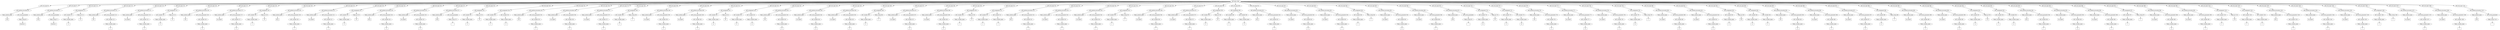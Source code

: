 /*
 * AST in dot format generated by phc -- the PHP compiler
 */

digraph AST {
node_0 [label="AST_php_script"];
node_1 [label="AST_eval_expr (6)"];
node_2 [label="AST_method_invocation (6)"];
node_3 [label="Token_method_name"];
node_4 [label="eval", shape=box]
node_3 -> node_4;
node_5 [label="AST_actual_parameter"];
node_6 [label="Token_string (6)"];
node_7 [label="function f..", shape=box]
node_6 -> node_7;
node_5 -> node_6;
node_2 -> node_5;
node_2 -> node_3;
node_1 -> node_2;
node_8 [label="AST_eval_expr (7)"];
node_9 [label="AST_method_invocation (7)"];
node_10 [label="Token_method_name"];
node_11 [label="eval", shape=box]
node_10 -> node_11;
node_12 [label="AST_actual_parameter"];
node_13 [label="Token_string (7)"];
node_14 [label="function f..", shape=box]
node_13 -> node_14;
node_12 -> node_13;
node_9 -> node_12;
node_9 -> node_10;
node_8 -> node_9;
node_15 [label="AST_eval_expr (11)"];
node_16 [label="AST_assignment (11)"];
node_17 [label="AST_variable (11)"];
node_18 [label="Token_variable_name"];
node_19 [label="a", shape=box]
node_18 -> node_19;
node_17 -> node_18;
node_20 [label="Token_int (11)"];
node_21 [label="10", shape=box]
node_20 -> node_21;
node_16 -> node_20;
node_16 -> node_17;
node_15 -> node_16;
node_22 [label="AST_eval_expr (12)"];
node_23 [label="AST_method_invocation (12)"];
node_24 [label="Token_method_name"];
node_25 [label="fun", shape=box]
node_24 -> node_25;
node_26 [label="AST_actual_parameter (12)"];
node_27 [label="AST_variable (12)"];
node_28 [label="Token_variable_name"];
node_29 [label="a", shape=box]
node_28 -> node_29;
node_27 -> node_28;
node_26 -> node_27;
node_23 -> node_26;
node_23 -> node_24;
node_22 -> node_23;
node_30 [label="AST_eval_expr (13)"];
node_31 [label="AST_method_invocation (13)"];
node_32 [label="Token_method_name"];
node_33 [label="var_export", shape=box]
node_32 -> node_33;
node_34 [label="AST_actual_parameter (13)"];
node_35 [label="AST_variable (13)"];
node_36 [label="Token_variable_name"];
node_37 [label="a", shape=box]
node_36 -> node_37;
node_35 -> node_36;
node_34 -> node_35;
node_31 -> node_34;
node_31 -> node_32;
node_30 -> node_31;
node_38 [label="AST_eval_expr (15)"];
node_39 [label="AST_assignment (15)"];
node_40 [label="AST_variable (15)"];
node_41 [label="Token_variable_name"];
node_42 [label="b", shape=box]
node_41 -> node_42;
node_40 -> node_41;
node_43 [label="Token_int (15)"];
node_44 [label="20", shape=box]
node_43 -> node_44;
node_39 -> node_43;
node_39 -> node_40;
node_38 -> node_39;
node_45 [label="AST_eval_expr (16)"];
node_46 [label="AST_method_invocation (16)"];
node_47 [label="Token_method_name"];
node_48 [label="fun", shape=box]
node_47 -> node_48;
node_49 [label="AST_actual_parameter (16)"];
node_50 [label="AST_variable (16)"];
node_51 [label="Token_variable_name"];
node_52 [label="b", shape=box]
node_51 -> node_52;
node_50 -> node_51;
node_49 -> node_50;
node_46 -> node_49;
node_46 -> node_47;
node_45 -> node_46;
node_53 [label="AST_eval_expr (17)"];
node_54 [label="AST_method_invocation (17)"];
node_55 [label="Token_method_name"];
node_56 [label="var_export", shape=box]
node_55 -> node_56;
node_57 [label="AST_actual_parameter (17)"];
node_58 [label="AST_variable (17)"];
node_59 [label="Token_variable_name"];
node_60 [label="b", shape=box]
node_59 -> node_60;
node_58 -> node_59;
node_57 -> node_58;
node_54 -> node_57;
node_54 -> node_55;
node_53 -> node_54;
node_61 [label="AST_eval_expr (19)"];
node_62 [label="AST_assignment (19)"];
node_63 [label="AST_variable (19)"];
node_64 [label="Token_variable_name"];
node_65 [label="c", shape=box]
node_64 -> node_65;
node_63 -> node_64;
node_66 [label="Token_int (19)"];
node_67 [label="30", shape=box]
node_66 -> node_67;
node_62 -> node_66;
node_62 -> node_63;
node_61 -> node_62;
node_68 [label="AST_eval_expr (20)"];
node_69 [label="AST_method_invocation (20)"];
node_70 [label="Token_method_name"];
node_71 [label="fun_r", shape=box]
node_70 -> node_71;
node_72 [label="AST_actual_parameter (20)"];
node_73 [label="AST_variable (20)"];
node_74 [label="Token_variable_name"];
node_75 [label="c", shape=box]
node_74 -> node_75;
node_73 -> node_74;
node_72 -> node_73;
node_69 -> node_72;
node_69 -> node_70;
node_68 -> node_69;
node_76 [label="AST_eval_expr (21)"];
node_77 [label="AST_method_invocation (21)"];
node_78 [label="Token_method_name"];
node_79 [label="var_export", shape=box]
node_78 -> node_79;
node_80 [label="AST_actual_parameter (21)"];
node_81 [label="AST_variable (21)"];
node_82 [label="Token_variable_name"];
node_83 [label="c", shape=box]
node_82 -> node_83;
node_81 -> node_82;
node_80 -> node_81;
node_77 -> node_80;
node_77 -> node_78;
node_76 -> node_77;
node_84 [label="AST_eval_expr (23)"];
node_85 [label="AST_assignment (23)"];
node_86 [label="AST_variable (23)"];
node_87 [label="Token_variable_name"];
node_88 [label="d", shape=box]
node_87 -> node_88;
node_86 -> node_87;
node_89 [label="Token_int (23)"];
node_90 [label="40", shape=box]
node_89 -> node_90;
node_85 -> node_89;
node_85 -> node_86;
node_84 -> node_85;
node_91 [label="AST_eval_expr (24)"];
node_92 [label="AST_method_invocation (24)"];
node_93 [label="Token_method_name"];
node_94 [label="fun_r", shape=box]
node_93 -> node_94;
node_95 [label="AST_actual_parameter (24)"];
node_96 [label="AST_variable (24)"];
node_97 [label="Token_variable_name"];
node_98 [label="d", shape=box]
node_97 -> node_98;
node_96 -> node_97;
node_95 -> node_96;
node_92 -> node_95;
node_92 -> node_93;
node_91 -> node_92;
node_99 [label="AST_eval_expr (25)"];
node_100 [label="AST_method_invocation (25)"];
node_101 [label="Token_method_name"];
node_102 [label="var_export", shape=box]
node_101 -> node_102;
node_103 [label="AST_actual_parameter (25)"];
node_104 [label="AST_variable (25)"];
node_105 [label="Token_variable_name"];
node_106 [label="d", shape=box]
node_105 -> node_106;
node_104 -> node_105;
node_103 -> node_104;
node_100 -> node_103;
node_100 -> node_101;
node_99 -> node_100;
node_107 [label="AST_eval_expr (27)"];
node_108 [label="AST_method_invocation (27)"];
node_109 [label="Token_method_name"];
node_110 [label="echo", shape=box]
node_109 -> node_110;
node_111 [label="AST_actual_parameter"];
node_112 [label="Token_string (27)"];
node_113 [label="", shape=box]
node_112 -> node_113;
node_111 -> node_112;
node_108 -> node_111;
node_108 -> node_109;
node_107 -> node_108;
node_114 [label="AST_eval_expr (33)"];
node_115 [label="AST_assignment (33)"];
node_116 [label="AST_variable (33)"];
node_117 [label="Token_variable_name"];
node_118 [label="e", shape=box]
node_117 -> node_118;
node_116 -> node_117;
node_119 [label="Token_int (33)"];
node_120 [label="50", shape=box]
node_119 -> node_120;
node_115 -> node_119;
node_115 -> node_116;
node_114 -> node_115;
node_121 [label="AST_eval_expr (34)"];
node_122 [label="AST_assignment (34)"];
node_123 [label="AST_variable (34)"];
node_124 [label="Token_variable_name"];
node_125 [label="f", shape=box]
node_124 -> node_125;
node_123 -> node_124;
node_126 [label="AST_variable (34)"];
node_127 [label="Token_variable_name"];
node_128 [label="e", shape=box]
node_127 -> node_128;
node_126 -> node_127;
node_122 -> node_126;
node_122 -> node_123;
node_121 -> node_122;
node_129 [label="AST_eval_expr (35)"];
node_130 [label="AST_method_invocation (35)"];
node_131 [label="Token_method_name"];
node_132 [label="fun", shape=box]
node_131 -> node_132;
node_133 [label="AST_actual_parameter (35)"];
node_134 [label="AST_variable (35)"];
node_135 [label="Token_variable_name"];
node_136 [label="f", shape=box]
node_135 -> node_136;
node_134 -> node_135;
node_133 -> node_134;
node_130 -> node_133;
node_130 -> node_131;
node_129 -> node_130;
node_137 [label="AST_eval_expr (36)"];
node_138 [label="AST_method_invocation (36)"];
node_139 [label="Token_method_name"];
node_140 [label="var_export", shape=box]
node_139 -> node_140;
node_141 [label="AST_actual_parameter (36)"];
node_142 [label="AST_variable (36)"];
node_143 [label="Token_variable_name"];
node_144 [label="e", shape=box]
node_143 -> node_144;
node_142 -> node_143;
node_141 -> node_142;
node_138 -> node_141;
node_138 -> node_139;
node_137 -> node_138;
node_145 [label="AST_eval_expr (37)"];
node_146 [label="AST_method_invocation (37)"];
node_147 [label="Token_method_name"];
node_148 [label="var_export", shape=box]
node_147 -> node_148;
node_149 [label="AST_actual_parameter (37)"];
node_150 [label="AST_variable (37)"];
node_151 [label="Token_variable_name"];
node_152 [label="f", shape=box]
node_151 -> node_152;
node_150 -> node_151;
node_149 -> node_150;
node_146 -> node_149;
node_146 -> node_147;
node_145 -> node_146;
node_153 [label="AST_eval_expr (38)"];
node_154 [label="AST_assignment (38)"];
node_155 [label="AST_variable (38)"];
node_156 [label="Token_variable_name"];
node_157 [label="f", shape=box]
node_156 -> node_157;
node_155 -> node_156;
node_158 [label="Token_string (38)"];
node_159 [label="y", shape=box]
node_158 -> node_159;
node_154 -> node_158;
node_154 -> node_155;
node_153 -> node_154;
node_160 [label="AST_eval_expr (39)"];
node_161 [label="AST_method_invocation (39)"];
node_162 [label="Token_method_name"];
node_163 [label="var_export", shape=box]
node_162 -> node_163;
node_164 [label="AST_actual_parameter (39)"];
node_165 [label="AST_variable (39)"];
node_166 [label="Token_variable_name"];
node_167 [label="e", shape=box]
node_166 -> node_167;
node_165 -> node_166;
node_164 -> node_165;
node_161 -> node_164;
node_161 -> node_162;
node_160 -> node_161;
node_168 [label="AST_eval_expr (40)"];
node_169 [label="AST_method_invocation (40)"];
node_170 [label="Token_method_name"];
node_171 [label="var_export", shape=box]
node_170 -> node_171;
node_172 [label="AST_actual_parameter (40)"];
node_173 [label="AST_variable (40)"];
node_174 [label="Token_variable_name"];
node_175 [label="f", shape=box]
node_174 -> node_175;
node_173 -> node_174;
node_172 -> node_173;
node_169 -> node_172;
node_169 -> node_170;
node_168 -> node_169;
node_176 [label="AST_eval_expr (41)"];
node_177 [label="AST_assignment (41)"];
node_178 [label="AST_variable (41)"];
node_179 [label="Token_variable_name"];
node_180 [label="g", shape=box]
node_179 -> node_180;
node_178 -> node_179;
node_181 [label="Token_int (41)"];
node_182 [label="60", shape=box]
node_181 -> node_182;
node_177 -> node_181;
node_177 -> node_178;
node_176 -> node_177;
node_183 [label="AST_eval_expr (42)"];
node_184 [label="AST_assignment (42)"];
node_185 [label="AST_variable (42)"];
node_186 [label="Token_variable_name"];
node_187 [label="h", shape=box]
node_186 -> node_187;
node_185 -> node_186;
node_188 [label="AST_variable (42)"];
node_189 [label="Token_variable_name"];
node_190 [label="g", shape=box]
node_189 -> node_190;
node_188 -> node_189;
node_184 -> node_188;
node_184 -> node_185;
node_183 -> node_184;
node_191 [label="AST_eval_expr (43)"];
node_192 [label="AST_method_invocation (43)"];
node_193 [label="Token_method_name"];
node_194 [label="fun", shape=box]
node_193 -> node_194;
node_195 [label="AST_actual_parameter (43)"];
node_196 [label="AST_variable (43)"];
node_197 [label="Token_variable_name"];
node_198 [label="h", shape=box]
node_197 -> node_198;
node_196 -> node_197;
node_195 -> node_196;
node_192 -> node_195;
node_192 -> node_193;
node_191 -> node_192;
node_199 [label="AST_eval_expr (44)"];
node_200 [label="AST_method_invocation (44)"];
node_201 [label="Token_method_name"];
node_202 [label="var_export", shape=box]
node_201 -> node_202;
node_203 [label="AST_actual_parameter (44)"];
node_204 [label="AST_variable (44)"];
node_205 [label="Token_variable_name"];
node_206 [label="g", shape=box]
node_205 -> node_206;
node_204 -> node_205;
node_203 -> node_204;
node_200 -> node_203;
node_200 -> node_201;
node_199 -> node_200;
node_207 [label="AST_eval_expr (45)"];
node_208 [label="AST_method_invocation (45)"];
node_209 [label="Token_method_name"];
node_210 [label="var_export", shape=box]
node_209 -> node_210;
node_211 [label="AST_actual_parameter (45)"];
node_212 [label="AST_variable (45)"];
node_213 [label="Token_variable_name"];
node_214 [label="h", shape=box]
node_213 -> node_214;
node_212 -> node_213;
node_211 -> node_212;
node_208 -> node_211;
node_208 -> node_209;
node_207 -> node_208;
node_215 [label="AST_eval_expr (46)"];
node_216 [label="AST_assignment (46)"];
node_217 [label="AST_variable (46)"];
node_218 [label="Token_variable_name"];
node_219 [label="h", shape=box]
node_218 -> node_219;
node_217 -> node_218;
node_220 [label="Token_string (46)"];
node_221 [label="y", shape=box]
node_220 -> node_221;
node_216 -> node_220;
node_216 -> node_217;
node_215 -> node_216;
node_222 [label="AST_eval_expr (47)"];
node_223 [label="AST_method_invocation (47)"];
node_224 [label="Token_method_name"];
node_225 [label="var_export", shape=box]
node_224 -> node_225;
node_226 [label="AST_actual_parameter (47)"];
node_227 [label="AST_variable (47)"];
node_228 [label="Token_variable_name"];
node_229 [label="g", shape=box]
node_228 -> node_229;
node_227 -> node_228;
node_226 -> node_227;
node_223 -> node_226;
node_223 -> node_224;
node_222 -> node_223;
node_230 [label="AST_eval_expr (48)"];
node_231 [label="AST_method_invocation (48)"];
node_232 [label="Token_method_name"];
node_233 [label="var_export", shape=box]
node_232 -> node_233;
node_234 [label="AST_actual_parameter (48)"];
node_235 [label="AST_variable (48)"];
node_236 [label="Token_variable_name"];
node_237 [label="h", shape=box]
node_236 -> node_237;
node_235 -> node_236;
node_234 -> node_235;
node_231 -> node_234;
node_231 -> node_232;
node_230 -> node_231;
node_238 [label="AST_eval_expr (50)"];
node_239 [label="AST_assignment (50)"];
node_240 [label="AST_variable (50)"];
node_241 [label="Token_variable_name"];
node_242 [label="i", shape=box]
node_241 -> node_242;
node_240 -> node_241;
node_243 [label="Token_int (50)"];
node_244 [label="70", shape=box]
node_243 -> node_244;
node_239 -> node_243;
node_239 -> node_240;
node_238 -> node_239;
node_245 [label="AST_eval_expr (51)"];
node_246 [label="AST_assignment (51)"];
node_247 [label="AST_variable (51)"];
node_248 [label="Token_variable_name"];
node_249 [label="j", shape=box]
node_248 -> node_249;
node_247 -> node_248;
node_250 [label="AST_variable (51)"];
node_251 [label="Token_variable_name"];
node_252 [label="i", shape=box]
node_251 -> node_252;
node_250 -> node_251;
node_246 -> node_250;
node_246 -> node_247;
node_245 -> node_246;
node_253 [label="AST_eval_expr (52)"];
node_254 [label="AST_method_invocation (52)"];
node_255 [label="Token_method_name"];
node_256 [label="fun_r", shape=box]
node_255 -> node_256;
node_257 [label="AST_actual_parameter (52)"];
node_258 [label="AST_variable (52)"];
node_259 [label="Token_variable_name"];
node_260 [label="j", shape=box]
node_259 -> node_260;
node_258 -> node_259;
node_257 -> node_258;
node_254 -> node_257;
node_254 -> node_255;
node_253 -> node_254;
node_261 [label="AST_eval_expr (53)"];
node_262 [label="AST_method_invocation (53)"];
node_263 [label="Token_method_name"];
node_264 [label="var_export", shape=box]
node_263 -> node_264;
node_265 [label="AST_actual_parameter (53)"];
node_266 [label="AST_variable (53)"];
node_267 [label="Token_variable_name"];
node_268 [label="i", shape=box]
node_267 -> node_268;
node_266 -> node_267;
node_265 -> node_266;
node_262 -> node_265;
node_262 -> node_263;
node_261 -> node_262;
node_269 [label="AST_eval_expr (54)"];
node_270 [label="AST_method_invocation (54)"];
node_271 [label="Token_method_name"];
node_272 [label="var_export", shape=box]
node_271 -> node_272;
node_273 [label="AST_actual_parameter (54)"];
node_274 [label="AST_variable (54)"];
node_275 [label="Token_variable_name"];
node_276 [label="j", shape=box]
node_275 -> node_276;
node_274 -> node_275;
node_273 -> node_274;
node_270 -> node_273;
node_270 -> node_271;
node_269 -> node_270;
node_277 [label="AST_eval_expr (55)"];
node_278 [label="AST_assignment (55)"];
node_279 [label="AST_variable (55)"];
node_280 [label="Token_variable_name"];
node_281 [label="j", shape=box]
node_280 -> node_281;
node_279 -> node_280;
node_282 [label="Token_string (55)"];
node_283 [label="y", shape=box]
node_282 -> node_283;
node_278 -> node_282;
node_278 -> node_279;
node_277 -> node_278;
node_284 [label="AST_eval_expr (56)"];
node_285 [label="AST_method_invocation (56)"];
node_286 [label="Token_method_name"];
node_287 [label="var_export", shape=box]
node_286 -> node_287;
node_288 [label="AST_actual_parameter (56)"];
node_289 [label="AST_variable (56)"];
node_290 [label="Token_variable_name"];
node_291 [label="i", shape=box]
node_290 -> node_291;
node_289 -> node_290;
node_288 -> node_289;
node_285 -> node_288;
node_285 -> node_286;
node_284 -> node_285;
node_292 [label="AST_eval_expr (57)"];
node_293 [label="AST_method_invocation (57)"];
node_294 [label="Token_method_name"];
node_295 [label="var_export", shape=box]
node_294 -> node_295;
node_296 [label="AST_actual_parameter (57)"];
node_297 [label="AST_variable (57)"];
node_298 [label="Token_variable_name"];
node_299 [label="j", shape=box]
node_298 -> node_299;
node_297 -> node_298;
node_296 -> node_297;
node_293 -> node_296;
node_293 -> node_294;
node_292 -> node_293;
node_300 [label="AST_eval_expr (59)"];
node_301 [label="AST_assignment (59)"];
node_302 [label="AST_variable (59)"];
node_303 [label="Token_variable_name"];
node_304 [label="k", shape=box]
node_303 -> node_304;
node_302 -> node_303;
node_305 [label="Token_int (59)"];
node_306 [label="80", shape=box]
node_305 -> node_306;
node_301 -> node_305;
node_301 -> node_302;
node_300 -> node_301;
node_307 [label="AST_eval_expr (60)"];
node_308 [label="AST_assignment (60)"];
node_309 [label="AST_variable (60)"];
node_310 [label="Token_variable_name"];
node_311 [label="l", shape=box]
node_310 -> node_311;
node_309 -> node_310;
node_312 [label="AST_variable (60)"];
node_313 [label="Token_variable_name"];
node_314 [label="k", shape=box]
node_313 -> node_314;
node_312 -> node_313;
node_308 -> node_312;
node_308 -> node_309;
node_307 -> node_308;
node_315 [label="AST_eval_expr (61)"];
node_316 [label="AST_method_invocation (61)"];
node_317 [label="Token_method_name"];
node_318 [label="fun_r", shape=box]
node_317 -> node_318;
node_319 [label="AST_actual_parameter (61)"];
node_320 [label="AST_variable (61)"];
node_321 [label="Token_variable_name"];
node_322 [label="l", shape=box]
node_321 -> node_322;
node_320 -> node_321;
node_319 -> node_320;
node_316 -> node_319;
node_316 -> node_317;
node_315 -> node_316;
node_323 [label="AST_eval_expr (62)"];
node_324 [label="AST_method_invocation (62)"];
node_325 [label="Token_method_name"];
node_326 [label="var_export", shape=box]
node_325 -> node_326;
node_327 [label="AST_actual_parameter (62)"];
node_328 [label="AST_variable (62)"];
node_329 [label="Token_variable_name"];
node_330 [label="k", shape=box]
node_329 -> node_330;
node_328 -> node_329;
node_327 -> node_328;
node_324 -> node_327;
node_324 -> node_325;
node_323 -> node_324;
node_331 [label="AST_eval_expr (63)"];
node_332 [label="AST_method_invocation (63)"];
node_333 [label="Token_method_name"];
node_334 [label="var_export", shape=box]
node_333 -> node_334;
node_335 [label="AST_actual_parameter (63)"];
node_336 [label="AST_variable (63)"];
node_337 [label="Token_variable_name"];
node_338 [label="l", shape=box]
node_337 -> node_338;
node_336 -> node_337;
node_335 -> node_336;
node_332 -> node_335;
node_332 -> node_333;
node_331 -> node_332;
node_339 [label="AST_eval_expr (64)"];
node_340 [label="AST_assignment (64)"];
node_341 [label="AST_variable (64)"];
node_342 [label="Token_variable_name"];
node_343 [label="l", shape=box]
node_342 -> node_343;
node_341 -> node_342;
node_344 [label="Token_string (64)"];
node_345 [label="y", shape=box]
node_344 -> node_345;
node_340 -> node_344;
node_340 -> node_341;
node_339 -> node_340;
node_346 [label="AST_eval_expr (65)"];
node_347 [label="AST_method_invocation (65)"];
node_348 [label="Token_method_name"];
node_349 [label="var_export", shape=box]
node_348 -> node_349;
node_350 [label="AST_actual_parameter (65)"];
node_351 [label="AST_variable (65)"];
node_352 [label="Token_variable_name"];
node_353 [label="k", shape=box]
node_352 -> node_353;
node_351 -> node_352;
node_350 -> node_351;
node_347 -> node_350;
node_347 -> node_348;
node_346 -> node_347;
node_354 [label="AST_eval_expr (66)"];
node_355 [label="AST_method_invocation (66)"];
node_356 [label="Token_method_name"];
node_357 [label="var_export", shape=box]
node_356 -> node_357;
node_358 [label="AST_actual_parameter (66)"];
node_359 [label="AST_variable (66)"];
node_360 [label="Token_variable_name"];
node_361 [label="l", shape=box]
node_360 -> node_361;
node_359 -> node_360;
node_358 -> node_359;
node_355 -> node_358;
node_355 -> node_356;
node_354 -> node_355;
node_362 [label="AST_eval_expr (67)"];
node_363 [label="AST_method_invocation (67)"];
node_364 [label="Token_method_name"];
node_365 [label="echo", shape=box]
node_364 -> node_365;
node_366 [label="AST_actual_parameter"];
node_367 [label="Token_string (67)"];
node_368 [label="", shape=box]
node_367 -> node_368;
node_366 -> node_367;
node_363 -> node_366;
node_363 -> node_364;
node_362 -> node_363;
node_369 [label="AST_eval_expr (74)"];
node_370 [label="AST_assignment (74)"];
node_371 [label="AST_variable (74)"];
node_372 [label="Token_variable_name"];
node_373 [label="m", shape=box]
node_372 -> node_373;
node_371 -> node_372;
node_374 [label="Token_int (74)"];
node_375 [label="90", shape=box]
node_374 -> node_375;
node_370 -> node_374;
node_370 -> node_371;
node_369 -> node_370;
node_376 [label="AST_eval_expr (75)"];
node_377 [label="AST_assignment (75)"];
node_378 [label="AST_variable (75)"];
node_379 [label="Token_variable_name"];
node_380 [label="n", shape=box]
node_379 -> node_380;
node_378 -> node_379;
node_381 [label="AST_variable (75)"];
node_382 [label="Token_variable_name"];
node_383 [label="m", shape=box]
node_382 -> node_383;
node_381 -> node_382;
node_377 -> node_381;
node_377 -> node_378;
node_376 -> node_377;
node_384 [label="AST_eval_expr (76)"];
node_385 [label="AST_method_invocation (76)"];
node_386 [label="Token_method_name"];
node_387 [label="fun", shape=box]
node_386 -> node_387;
node_388 [label="AST_actual_parameter (76)"];
node_389 [label="AST_variable (76)"];
node_390 [label="Token_variable_name"];
node_391 [label="n", shape=box]
node_390 -> node_391;
node_389 -> node_390;
node_388 -> node_389;
node_385 -> node_388;
node_385 -> node_386;
node_384 -> node_385;
node_392 [label="AST_eval_expr (77)"];
node_393 [label="AST_method_invocation (77)"];
node_394 [label="Token_method_name"];
node_395 [label="var_export", shape=box]
node_394 -> node_395;
node_396 [label="AST_actual_parameter (77)"];
node_397 [label="AST_variable (77)"];
node_398 [label="Token_variable_name"];
node_399 [label="m", shape=box]
node_398 -> node_399;
node_397 -> node_398;
node_396 -> node_397;
node_393 -> node_396;
node_393 -> node_394;
node_392 -> node_393;
node_400 [label="AST_eval_expr (78)"];
node_401 [label="AST_method_invocation (78)"];
node_402 [label="Token_method_name"];
node_403 [label="var_export", shape=box]
node_402 -> node_403;
node_404 [label="AST_actual_parameter (78)"];
node_405 [label="AST_variable (78)"];
node_406 [label="Token_variable_name"];
node_407 [label="n", shape=box]
node_406 -> node_407;
node_405 -> node_406;
node_404 -> node_405;
node_401 -> node_404;
node_401 -> node_402;
node_400 -> node_401;
node_408 [label="AST_eval_expr (79)"];
node_409 [label="AST_assignment (79)"];
node_410 [label="AST_variable (79)"];
node_411 [label="Token_variable_name"];
node_412 [label="m", shape=box]
node_411 -> node_412;
node_410 -> node_411;
node_413 [label="Token_string (79)"];
node_414 [label="y", shape=box]
node_413 -> node_414;
node_409 -> node_413;
node_409 -> node_410;
node_408 -> node_409;
node_415 [label="AST_eval_expr (80)"];
node_416 [label="AST_method_invocation (80)"];
node_417 [label="Token_method_name"];
node_418 [label="var_export", shape=box]
node_417 -> node_418;
node_419 [label="AST_actual_parameter (80)"];
node_420 [label="AST_variable (80)"];
node_421 [label="Token_variable_name"];
node_422 [label="m", shape=box]
node_421 -> node_422;
node_420 -> node_421;
node_419 -> node_420;
node_416 -> node_419;
node_416 -> node_417;
node_415 -> node_416;
node_423 [label="AST_eval_expr (81)"];
node_424 [label="AST_method_invocation (81)"];
node_425 [label="Token_method_name"];
node_426 [label="var_export", shape=box]
node_425 -> node_426;
node_427 [label="AST_actual_parameter (81)"];
node_428 [label="AST_variable (81)"];
node_429 [label="Token_variable_name"];
node_430 [label="n", shape=box]
node_429 -> node_430;
node_428 -> node_429;
node_427 -> node_428;
node_424 -> node_427;
node_424 -> node_425;
node_423 -> node_424;
node_431 [label="AST_eval_expr (83)"];
node_432 [label="AST_assignment (83)"];
node_433 [label="AST_variable (83)"];
node_434 [label="Token_variable_name"];
node_435 [label="o", shape=box]
node_434 -> node_435;
node_433 -> node_434;
node_436 [label="Token_int (83)"];
node_437 [label="100", shape=box]
node_436 -> node_437;
node_432 -> node_436;
node_432 -> node_433;
node_431 -> node_432;
node_438 [label="AST_eval_expr (84)"];
node_439 [label="AST_assignment (84)"];
node_440 [label="AST_variable (84)"];
node_441 [label="Token_variable_name"];
node_442 [label="p", shape=box]
node_441 -> node_442;
node_440 -> node_441;
node_443 [label="AST_variable (84)"];
node_444 [label="Token_variable_name"];
node_445 [label="o", shape=box]
node_444 -> node_445;
node_443 -> node_444;
node_439 -> node_443;
node_439 -> node_440;
node_438 -> node_439;
node_446 [label="AST_eval_expr (85)"];
node_447 [label="AST_method_invocation (85)"];
node_448 [label="Token_method_name"];
node_449 [label="fun", shape=box]
node_448 -> node_449;
node_450 [label="AST_actual_parameter (85)"];
node_451 [label="AST_variable (85)"];
node_452 [label="Token_variable_name"];
node_453 [label="p", shape=box]
node_452 -> node_453;
node_451 -> node_452;
node_450 -> node_451;
node_447 -> node_450;
node_447 -> node_448;
node_446 -> node_447;
node_454 [label="AST_eval_expr (86)"];
node_455 [label="AST_method_invocation (86)"];
node_456 [label="Token_method_name"];
node_457 [label="var_export", shape=box]
node_456 -> node_457;
node_458 [label="AST_actual_parameter (86)"];
node_459 [label="AST_variable (86)"];
node_460 [label="Token_variable_name"];
node_461 [label="o", shape=box]
node_460 -> node_461;
node_459 -> node_460;
node_458 -> node_459;
node_455 -> node_458;
node_455 -> node_456;
node_454 -> node_455;
node_462 [label="AST_eval_expr (87)"];
node_463 [label="AST_method_invocation (87)"];
node_464 [label="Token_method_name"];
node_465 [label="var_export", shape=box]
node_464 -> node_465;
node_466 [label="AST_actual_parameter (87)"];
node_467 [label="AST_variable (87)"];
node_468 [label="Token_variable_name"];
node_469 [label="p", shape=box]
node_468 -> node_469;
node_467 -> node_468;
node_466 -> node_467;
node_463 -> node_466;
node_463 -> node_464;
node_462 -> node_463;
node_470 [label="AST_eval_expr (88)"];
node_471 [label="AST_assignment (88)"];
node_472 [label="AST_variable (88)"];
node_473 [label="Token_variable_name"];
node_474 [label="p", shape=box]
node_473 -> node_474;
node_472 -> node_473;
node_475 [label="Token_string (88)"];
node_476 [label="y", shape=box]
node_475 -> node_476;
node_471 -> node_475;
node_471 -> node_472;
node_470 -> node_471;
node_477 [label="AST_eval_expr (89)"];
node_478 [label="AST_method_invocation (89)"];
node_479 [label="Token_method_name"];
node_480 [label="var_export", shape=box]
node_479 -> node_480;
node_481 [label="AST_actual_parameter (89)"];
node_482 [label="AST_variable (89)"];
node_483 [label="Token_variable_name"];
node_484 [label="o", shape=box]
node_483 -> node_484;
node_482 -> node_483;
node_481 -> node_482;
node_478 -> node_481;
node_478 -> node_479;
node_477 -> node_478;
node_485 [label="AST_eval_expr (90)"];
node_486 [label="AST_method_invocation (90)"];
node_487 [label="Token_method_name"];
node_488 [label="var_export", shape=box]
node_487 -> node_488;
node_489 [label="AST_actual_parameter (90)"];
node_490 [label="AST_variable (90)"];
node_491 [label="Token_variable_name"];
node_492 [label="p", shape=box]
node_491 -> node_492;
node_490 -> node_491;
node_489 -> node_490;
node_486 -> node_489;
node_486 -> node_487;
node_485 -> node_486;
node_493 [label="AST_eval_expr (92)"];
node_494 [label="AST_assignment (92)"];
node_495 [label="AST_variable (92)"];
node_496 [label="Token_variable_name"];
node_497 [label="q", shape=box]
node_496 -> node_497;
node_495 -> node_496;
node_498 [label="Token_int (92)"];
node_499 [label="110", shape=box]
node_498 -> node_499;
node_494 -> node_498;
node_494 -> node_495;
node_493 -> node_494;
node_500 [label="AST_eval_expr (93)"];
node_501 [label="AST_assignment (93)"];
node_502 [label="AST_variable (93)"];
node_503 [label="Token_variable_name"];
node_504 [label="r", shape=box]
node_503 -> node_504;
node_502 -> node_503;
node_505 [label="AST_variable (93)"];
node_506 [label="Token_variable_name"];
node_507 [label="q", shape=box]
node_506 -> node_507;
node_505 -> node_506;
node_501 -> node_505;
node_501 -> node_502;
node_500 -> node_501;
node_508 [label="AST_eval_expr (94)"];
node_509 [label="AST_method_invocation (94)"];
node_510 [label="Token_method_name"];
node_511 [label="fun_r", shape=box]
node_510 -> node_511;
node_512 [label="AST_actual_parameter (94)"];
node_513 [label="AST_variable (94)"];
node_514 [label="Token_variable_name"];
node_515 [label="r", shape=box]
node_514 -> node_515;
node_513 -> node_514;
node_512 -> node_513;
node_509 -> node_512;
node_509 -> node_510;
node_508 -> node_509;
node_516 [label="AST_eval_expr (95)"];
node_517 [label="AST_method_invocation (95)"];
node_518 [label="Token_method_name"];
node_519 [label="var_export", shape=box]
node_518 -> node_519;
node_520 [label="AST_actual_parameter (95)"];
node_521 [label="AST_variable (95)"];
node_522 [label="Token_variable_name"];
node_523 [label="q", shape=box]
node_522 -> node_523;
node_521 -> node_522;
node_520 -> node_521;
node_517 -> node_520;
node_517 -> node_518;
node_516 -> node_517;
node_524 [label="AST_eval_expr (96)"];
node_525 [label="AST_method_invocation (96)"];
node_526 [label="Token_method_name"];
node_527 [label="var_export", shape=box]
node_526 -> node_527;
node_528 [label="AST_actual_parameter (96)"];
node_529 [label="AST_variable (96)"];
node_530 [label="Token_variable_name"];
node_531 [label="r", shape=box]
node_530 -> node_531;
node_529 -> node_530;
node_528 -> node_529;
node_525 -> node_528;
node_525 -> node_526;
node_524 -> node_525;
node_532 [label="AST_eval_expr (97)"];
node_533 [label="AST_assignment (97)"];
node_534 [label="AST_variable (97)"];
node_535 [label="Token_variable_name"];
node_536 [label="r", shape=box]
node_535 -> node_536;
node_534 -> node_535;
node_537 [label="Token_string (97)"];
node_538 [label="y", shape=box]
node_537 -> node_538;
node_533 -> node_537;
node_533 -> node_534;
node_532 -> node_533;
node_539 [label="AST_eval_expr (98)"];
node_540 [label="AST_method_invocation (98)"];
node_541 [label="Token_method_name"];
node_542 [label="var_export", shape=box]
node_541 -> node_542;
node_543 [label="AST_actual_parameter (98)"];
node_544 [label="AST_variable (98)"];
node_545 [label="Token_variable_name"];
node_546 [label="q", shape=box]
node_545 -> node_546;
node_544 -> node_545;
node_543 -> node_544;
node_540 -> node_543;
node_540 -> node_541;
node_539 -> node_540;
node_547 [label="AST_eval_expr (99)"];
node_548 [label="AST_method_invocation (99)"];
node_549 [label="Token_method_name"];
node_550 [label="var_export", shape=box]
node_549 -> node_550;
node_551 [label="AST_actual_parameter (99)"];
node_552 [label="AST_variable (99)"];
node_553 [label="Token_variable_name"];
node_554 [label="r", shape=box]
node_553 -> node_554;
node_552 -> node_553;
node_551 -> node_552;
node_548 -> node_551;
node_548 -> node_549;
node_547 -> node_548;
node_555 [label="AST_eval_expr (101)"];
node_556 [label="AST_assignment (101)"];
node_557 [label="AST_variable (101)"];
node_558 [label="Token_variable_name"];
node_559 [label="s", shape=box]
node_558 -> node_559;
node_557 -> node_558;
node_560 [label="Token_int (101)"];
node_561 [label="120", shape=box]
node_560 -> node_561;
node_556 -> node_560;
node_556 -> node_557;
node_555 -> node_556;
node_562 [label="AST_eval_expr (102)"];
node_563 [label="AST_assignment (102)"];
node_564 [label="AST_variable (102)"];
node_565 [label="Token_variable_name"];
node_566 [label="t", shape=box]
node_565 -> node_566;
node_564 -> node_565;
node_567 [label="AST_variable (102)"];
node_568 [label="Token_variable_name"];
node_569 [label="s", shape=box]
node_568 -> node_569;
node_567 -> node_568;
node_563 -> node_567;
node_563 -> node_564;
node_562 -> node_563;
node_570 [label="AST_eval_expr (103)"];
node_571 [label="AST_method_invocation (103)"];
node_572 [label="Token_method_name"];
node_573 [label="fun_r", shape=box]
node_572 -> node_573;
node_574 [label="AST_actual_parameter (103)"];
node_575 [label="AST_variable (103)"];
node_576 [label="Token_variable_name"];
node_577 [label="t", shape=box]
node_576 -> node_577;
node_575 -> node_576;
node_574 -> node_575;
node_571 -> node_574;
node_571 -> node_572;
node_570 -> node_571;
node_578 [label="AST_eval_expr (104)"];
node_579 [label="AST_method_invocation (104)"];
node_580 [label="Token_method_name"];
node_581 [label="var_export", shape=box]
node_580 -> node_581;
node_582 [label="AST_actual_parameter (104)"];
node_583 [label="AST_variable (104)"];
node_584 [label="Token_variable_name"];
node_585 [label="s", shape=box]
node_584 -> node_585;
node_583 -> node_584;
node_582 -> node_583;
node_579 -> node_582;
node_579 -> node_580;
node_578 -> node_579;
node_586 [label="AST_eval_expr (105)"];
node_587 [label="AST_method_invocation (105)"];
node_588 [label="Token_method_name"];
node_589 [label="var_export", shape=box]
node_588 -> node_589;
node_590 [label="AST_actual_parameter (105)"];
node_591 [label="AST_variable (105)"];
node_592 [label="Token_variable_name"];
node_593 [label="t", shape=box]
node_592 -> node_593;
node_591 -> node_592;
node_590 -> node_591;
node_587 -> node_590;
node_587 -> node_588;
node_586 -> node_587;
node_594 [label="AST_eval_expr (106)"];
node_595 [label="AST_assignment (106)"];
node_596 [label="AST_variable (106)"];
node_597 [label="Token_variable_name"];
node_598 [label="t", shape=box]
node_597 -> node_598;
node_596 -> node_597;
node_599 [label="Token_string (106)"];
node_600 [label="y", shape=box]
node_599 -> node_600;
node_595 -> node_599;
node_595 -> node_596;
node_594 -> node_595;
node_601 [label="AST_eval_expr (107)"];
node_602 [label="AST_method_invocation (107)"];
node_603 [label="Token_method_name"];
node_604 [label="var_export", shape=box]
node_603 -> node_604;
node_605 [label="AST_actual_parameter (107)"];
node_606 [label="AST_variable (107)"];
node_607 [label="Token_variable_name"];
node_608 [label="s", shape=box]
node_607 -> node_608;
node_606 -> node_607;
node_605 -> node_606;
node_602 -> node_605;
node_602 -> node_603;
node_601 -> node_602;
node_609 [label="AST_eval_expr (108)"];
node_610 [label="AST_method_invocation (108)"];
node_611 [label="Token_method_name"];
node_612 [label="var_export", shape=box]
node_611 -> node_612;
node_613 [label="AST_actual_parameter (108)"];
node_614 [label="AST_variable (108)"];
node_615 [label="Token_variable_name"];
node_616 [label="t", shape=box]
node_615 -> node_616;
node_614 -> node_615;
node_613 -> node_614;
node_610 -> node_613;
node_610 -> node_611;
node_609 -> node_610;
node_617 [label="AST_eval_expr (110)"];
node_618 [label="AST_method_invocation (110)"];
node_619 [label="Token_method_name"];
node_620 [label="echo", shape=box]
node_619 -> node_620;
node_621 [label="AST_actual_parameter"];
node_622 [label="Token_string (110)"];
node_623 [label="", shape=box]
node_622 -> node_623;
node_621 -> node_622;
node_618 -> node_621;
node_618 -> node_619;
node_617 -> node_618;
node_0 -> node_617;
node_0 -> node_609;
node_0 -> node_601;
node_0 -> node_594;
node_0 -> node_586;
node_0 -> node_578;
node_0 -> node_570;
node_0 -> node_562;
node_0 -> node_555;
node_0 -> node_547;
node_0 -> node_539;
node_0 -> node_532;
node_0 -> node_524;
node_0 -> node_516;
node_0 -> node_508;
node_0 -> node_500;
node_0 -> node_493;
node_0 -> node_485;
node_0 -> node_477;
node_0 -> node_470;
node_0 -> node_462;
node_0 -> node_454;
node_0 -> node_446;
node_0 -> node_438;
node_0 -> node_431;
node_0 -> node_423;
node_0 -> node_415;
node_0 -> node_408;
node_0 -> node_400;
node_0 -> node_392;
node_0 -> node_384;
node_0 -> node_376;
node_0 -> node_369;
node_0 -> node_362;
node_0 -> node_354;
node_0 -> node_346;
node_0 -> node_339;
node_0 -> node_331;
node_0 -> node_323;
node_0 -> node_315;
node_0 -> node_307;
node_0 -> node_300;
node_0 -> node_292;
node_0 -> node_284;
node_0 -> node_277;
node_0 -> node_269;
node_0 -> node_261;
node_0 -> node_253;
node_0 -> node_245;
node_0 -> node_238;
node_0 -> node_230;
node_0 -> node_222;
node_0 -> node_215;
node_0 -> node_207;
node_0 -> node_199;
node_0 -> node_191;
node_0 -> node_183;
node_0 -> node_176;
node_0 -> node_168;
node_0 -> node_160;
node_0 -> node_153;
node_0 -> node_145;
node_0 -> node_137;
node_0 -> node_129;
node_0 -> node_121;
node_0 -> node_114;
node_0 -> node_107;
node_0 -> node_99;
node_0 -> node_91;
node_0 -> node_84;
node_0 -> node_76;
node_0 -> node_68;
node_0 -> node_61;
node_0 -> node_53;
node_0 -> node_45;
node_0 -> node_38;
node_0 -> node_30;
node_0 -> node_22;
node_0 -> node_15;
node_0 -> node_8;
node_0 -> node_1;
}
